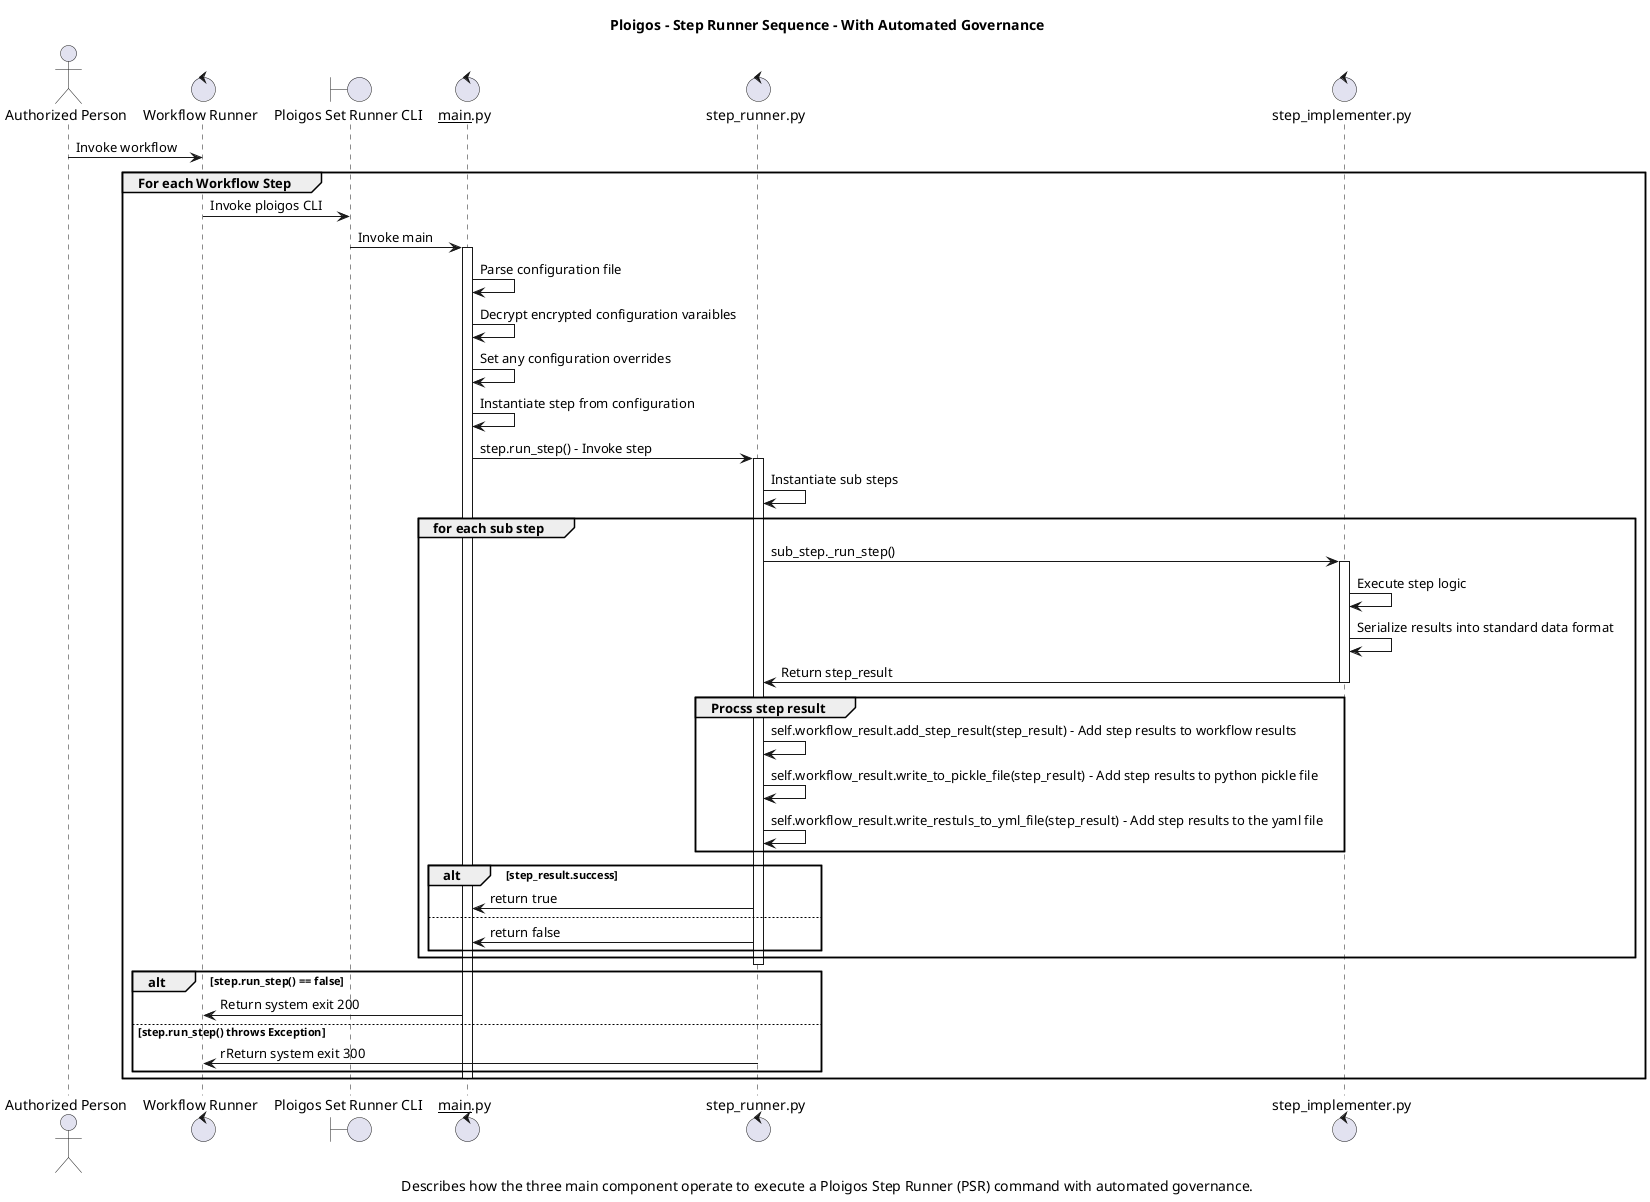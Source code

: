 @startuml

title Ploigos - Step Runner Sequence - With Automated Governance
caption Describes how the three main component operate to execute a Ploigos Step Runner (PSR) command with automated governance.

actor "Authorized Person" as person
control "Workflow Runner" as workflow
boundary "Ploigos Set Runner CLI" as cli
control "__main__.py" as main
control "step_runner.py" as stepRunner
control "step_implementer.py" as stepImpl

' control "Evidence Store" as evidenceStore
' control "Policy Store" as policyStore
' control "Signature Store" as sigstore

person -> workflow : Invoke workflow

    group For each Workflow Step

    workflow -> cli : Invoke ploigos CLI

    cli -> main: Invoke main

    activate main
    main -> main : Parse configuration file
    main -> main : Decrypt encrypted configuration varaibles
    main -> main : Set any configuration overrides
    main -> main : Instantiate step from configuration

    main -> stepRunner : step.run_step() - Invoke step 
    activate stepRunner

    stepRunner -> stepRunner : Instantiate sub steps

    group for each sub step
        stepRunner -> stepImpl : sub_step._run_step()

        activate stepImpl
            stepImpl -> stepImpl : Execute step logic
            stepImpl -> stepImpl : Serialize results into standard data format
            stepRunner <- stepImpl : Return step_result
        deactivate stepImpl

        group Procss step result
            stepRunner -> stepRunner : self.workflow_result.add_step_result(step_result) - Add step results to workflow results
            stepRunner -> stepRunner : self.workflow_result.write_to_pickle_file(step_result) - Add step results to python pickle file
            stepRunner -> stepRunner : self.workflow_result.write_restuls_to_yml_file(step_result) - Add step results to the yaml file
        end

        alt step_result.success
            main <- stepRunner: return true
        else 
            main <- stepRunner: return false
        end

    end

    deactivate stepRunner
    

    alt step.run_step() == false
        workflow <- main: Return system exit 200
    else step.run_step() throws Exception
        workflow <- stepRunner: rReturn system exit 300
    end

    deactivate main
end

@enduml